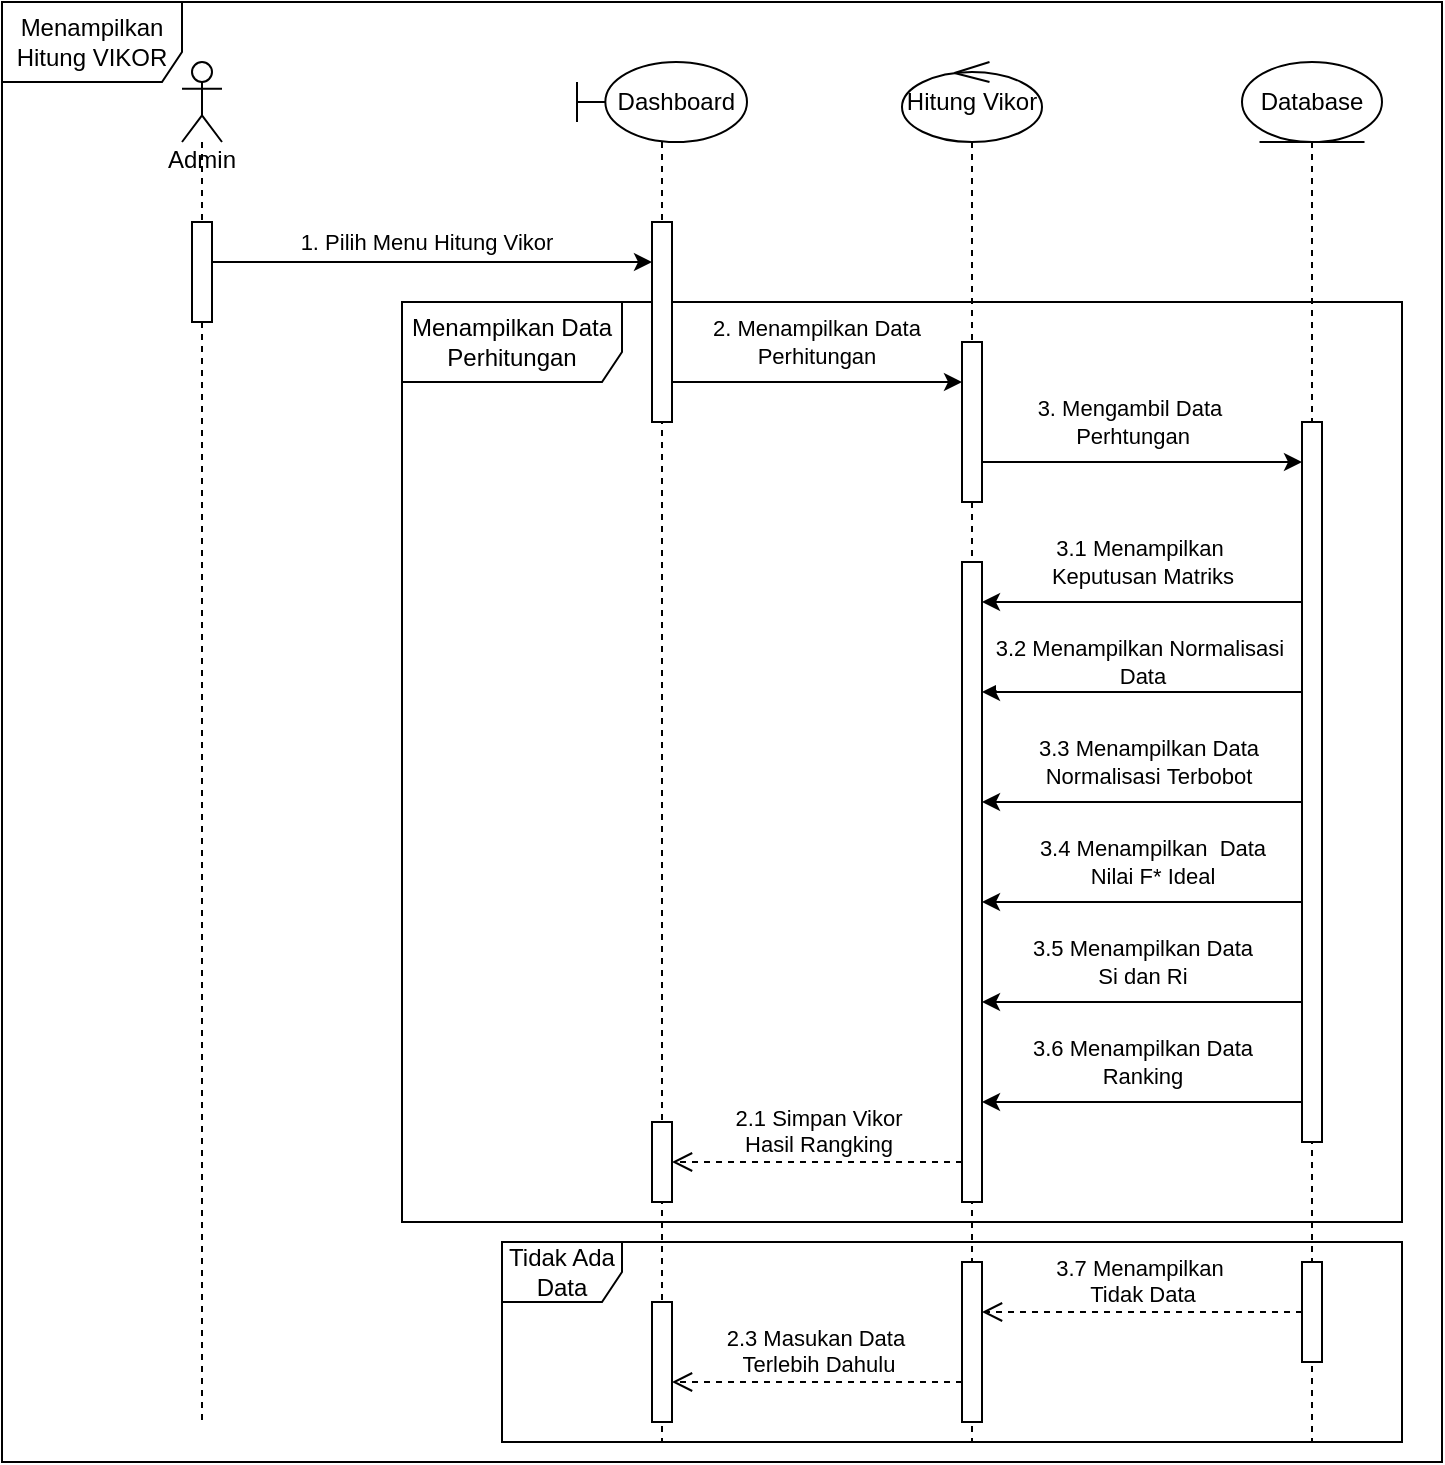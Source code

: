 <mxfile version="26.0.15">
  <diagram name="Page-1" id="wEqP1x_bK8pCpswHZVGv">
    <mxGraphModel dx="613" dy="526" grid="1" gridSize="10" guides="1" tooltips="1" connect="1" arrows="1" fold="1" page="1" pageScale="1" pageWidth="850" pageHeight="1100" math="0" shadow="0">
      <root>
        <mxCell id="0" />
        <mxCell id="1" parent="0" />
        <mxCell id="8sSX-dpU7IBcpqC9Gs8U-1" value="&amp;nbsp; &amp;nbsp; Dashboard" style="shape=umlLifeline;perimeter=lifelinePerimeter;whiteSpace=wrap;html=1;container=1;dropTarget=0;collapsible=0;recursiveResize=0;outlineConnect=0;portConstraint=eastwest;newEdgeStyle={&quot;curved&quot;:0,&quot;rounded&quot;:0};participant=umlBoundary;" parent="1" vertex="1">
          <mxGeometry x="287.5" y="60" width="85" height="690" as="geometry" />
        </mxCell>
        <mxCell id="8sSX-dpU7IBcpqC9Gs8U-2" value="Hitung Vikor" style="shape=umlLifeline;perimeter=lifelinePerimeter;whiteSpace=wrap;html=1;container=1;dropTarget=0;collapsible=0;recursiveResize=0;outlineConnect=0;portConstraint=eastwest;newEdgeStyle={&quot;curved&quot;:0,&quot;rounded&quot;:0};participant=umlControl;" parent="1" vertex="1">
          <mxGeometry x="450" y="60" width="70" height="690" as="geometry" />
        </mxCell>
        <mxCell id="8sSX-dpU7IBcpqC9Gs8U-3" style="edgeStyle=orthogonalEdgeStyle;rounded=0;orthogonalLoop=1;jettySize=auto;html=1;curved=0;" parent="1" source="8sSX-dpU7IBcpqC9Gs8U-6" target="8sSX-dpU7IBcpqC9Gs8U-20" edge="1">
          <mxGeometry relative="1" as="geometry">
            <mxPoint x="110" y="180" as="sourcePoint" />
            <mxPoint x="329.5" y="180" as="targetPoint" />
            <Array as="points">
              <mxPoint x="210" y="160" />
              <mxPoint x="210" y="160" />
            </Array>
          </mxGeometry>
        </mxCell>
        <mxCell id="8sSX-dpU7IBcpqC9Gs8U-4" value="1. Pilih Menu Hitung Vikor" style="edgeLabel;html=1;align=center;verticalAlign=middle;resizable=0;points=[];" parent="8sSX-dpU7IBcpqC9Gs8U-3" vertex="1" connectable="0">
          <mxGeometry x="-0.301" y="2" relative="1" as="geometry">
            <mxPoint x="30" y="-8" as="offset" />
          </mxGeometry>
        </mxCell>
        <mxCell id="8sSX-dpU7IBcpqC9Gs8U-5" value="&lt;div&gt;&lt;br&gt;&lt;/div&gt;&lt;div&gt;&lt;br&gt;&lt;/div&gt;&lt;div&gt;&lt;br&gt;&lt;/div&gt;&lt;div&gt;&lt;span style=&quot;background-color: transparent; color: light-dark(rgb(0, 0, 0), rgb(255, 255, 255));&quot;&gt;&lt;br&gt;&lt;/span&gt;&lt;/div&gt;&lt;div&gt;&lt;span style=&quot;background-color: transparent; color: light-dark(rgb(0, 0, 0), rgb(255, 255, 255));&quot;&gt;Admin&lt;/span&gt;&lt;/div&gt;" style="shape=umlLifeline;perimeter=lifelinePerimeter;whiteSpace=wrap;html=1;container=1;dropTarget=0;collapsible=0;recursiveResize=0;outlineConnect=0;portConstraint=eastwest;newEdgeStyle={&quot;curved&quot;:0,&quot;rounded&quot;:0};participant=umlActor;" parent="1" vertex="1">
          <mxGeometry x="90" y="60" width="20" height="680" as="geometry" />
        </mxCell>
        <mxCell id="8sSX-dpU7IBcpqC9Gs8U-6" value="" style="html=1;points=[[0,0,0,0,5],[0,1,0,0,-5],[1,0,0,0,5],[1,1,0,0,-5]];perimeter=orthogonalPerimeter;outlineConnect=0;targetShapes=umlLifeline;portConstraint=eastwest;newEdgeStyle={&quot;curved&quot;:0,&quot;rounded&quot;:0};" parent="8sSX-dpU7IBcpqC9Gs8U-5" vertex="1">
          <mxGeometry x="5" y="80" width="10" height="50" as="geometry" />
        </mxCell>
        <mxCell id="8sSX-dpU7IBcpqC9Gs8U-7" style="edgeStyle=orthogonalEdgeStyle;rounded=0;orthogonalLoop=1;jettySize=auto;html=1;curved=0;" parent="1" target="8sSX-dpU7IBcpqC9Gs8U-12" edge="1">
          <mxGeometry relative="1" as="geometry">
            <Array as="points">
              <mxPoint x="570" y="260" />
              <mxPoint x="570" y="260" />
            </Array>
            <mxPoint x="484.5" y="260" as="sourcePoint" />
          </mxGeometry>
        </mxCell>
        <mxCell id="8sSX-dpU7IBcpqC9Gs8U-8" value="3. Mengambil Data&amp;nbsp;&lt;div&gt;Perhtungan&lt;/div&gt;" style="edgeLabel;html=1;align=center;verticalAlign=middle;resizable=0;points=[];" parent="8sSX-dpU7IBcpqC9Gs8U-7" vertex="1" connectable="0">
          <mxGeometry x="-0.03" relative="1" as="geometry">
            <mxPoint y="-20" as="offset" />
          </mxGeometry>
        </mxCell>
        <mxCell id="8sSX-dpU7IBcpqC9Gs8U-11" value="Database" style="shape=umlLifeline;perimeter=lifelinePerimeter;whiteSpace=wrap;html=1;container=1;dropTarget=0;collapsible=0;recursiveResize=0;outlineConnect=0;portConstraint=eastwest;newEdgeStyle={&quot;curved&quot;:0,&quot;rounded&quot;:0};participant=umlEntity;" parent="1" vertex="1">
          <mxGeometry x="620" y="60" width="70" height="690" as="geometry" />
        </mxCell>
        <mxCell id="8sSX-dpU7IBcpqC9Gs8U-12" value="" style="html=1;points=[[0,0,0,0,5],[0,1,0,0,-5],[1,0,0,0,5],[1,1,0,0,-5]];perimeter=orthogonalPerimeter;outlineConnect=0;targetShapes=umlLifeline;portConstraint=eastwest;newEdgeStyle={&quot;curved&quot;:0,&quot;rounded&quot;:0};" parent="8sSX-dpU7IBcpqC9Gs8U-11" vertex="1">
          <mxGeometry x="30" y="180" width="10" height="360" as="geometry" />
        </mxCell>
        <mxCell id="8sSX-dpU7IBcpqC9Gs8U-43" value="" style="html=1;points=[[0,0,0,0,5],[0,1,0,0,-5],[1,0,0,0,5],[1,1,0,0,-5]];perimeter=orthogonalPerimeter;outlineConnect=0;targetShapes=umlLifeline;portConstraint=eastwest;newEdgeStyle={&quot;curved&quot;:0,&quot;rounded&quot;:0};" parent="8sSX-dpU7IBcpqC9Gs8U-11" vertex="1">
          <mxGeometry x="30" y="600" width="10" height="50" as="geometry" />
        </mxCell>
        <mxCell id="8sSX-dpU7IBcpqC9Gs8U-13" style="edgeStyle=orthogonalEdgeStyle;rounded=0;orthogonalLoop=1;jettySize=auto;html=1;curved=0;" parent="1" source="8sSX-dpU7IBcpqC9Gs8U-20" target="8sSX-dpU7IBcpqC9Gs8U-21" edge="1">
          <mxGeometry relative="1" as="geometry">
            <mxPoint x="484" y="220" as="targetPoint" />
            <Array as="points">
              <mxPoint x="380" y="220" />
              <mxPoint x="380" y="220" />
            </Array>
          </mxGeometry>
        </mxCell>
        <mxCell id="8sSX-dpU7IBcpqC9Gs8U-14" value="2. Menampilkan Data&lt;div&gt;Perhitungan&lt;/div&gt;" style="edgeLabel;html=1;align=center;verticalAlign=middle;resizable=0;points=[];" parent="8sSX-dpU7IBcpqC9Gs8U-13" vertex="1" connectable="0">
          <mxGeometry x="-0.009" y="1" relative="1" as="geometry">
            <mxPoint y="-19" as="offset" />
          </mxGeometry>
        </mxCell>
        <mxCell id="8sSX-dpU7IBcpqC9Gs8U-17" value="Menampilkan Data Perhitungan" style="shape=umlFrame;whiteSpace=wrap;html=1;pointerEvents=0;width=110;height=40;" parent="1" vertex="1">
          <mxGeometry x="200" y="180" width="500" height="460" as="geometry" />
        </mxCell>
        <mxCell id="8sSX-dpU7IBcpqC9Gs8U-18" value="Tidak Ada Data" style="shape=umlFrame;whiteSpace=wrap;html=1;pointerEvents=0;" parent="1" vertex="1">
          <mxGeometry x="250" y="650" width="450" height="100" as="geometry" />
        </mxCell>
        <mxCell id="8sSX-dpU7IBcpqC9Gs8U-19" value="Menampilkan&lt;div&gt;Hitung VIKOR&lt;/div&gt;" style="shape=umlFrame;whiteSpace=wrap;html=1;pointerEvents=0;width=90;height=40;" parent="1" vertex="1">
          <mxGeometry y="30" width="720" height="730" as="geometry" />
        </mxCell>
        <mxCell id="8sSX-dpU7IBcpqC9Gs8U-20" value="" style="html=1;points=[[0,0,0,0,5],[0,1,0,0,-5],[1,0,0,0,5],[1,1,0,0,-5]];perimeter=orthogonalPerimeter;outlineConnect=0;targetShapes=umlLifeline;portConstraint=eastwest;newEdgeStyle={&quot;curved&quot;:0,&quot;rounded&quot;:0};" parent="1" vertex="1">
          <mxGeometry x="325" y="140" width="10" height="100" as="geometry" />
        </mxCell>
        <mxCell id="8sSX-dpU7IBcpqC9Gs8U-21" value="" style="html=1;points=[[0,0,0,0,5],[0,1,0,0,-5],[1,0,0,0,5],[1,1,0,0,-5]];perimeter=orthogonalPerimeter;outlineConnect=0;targetShapes=umlLifeline;portConstraint=eastwest;newEdgeStyle={&quot;curved&quot;:0,&quot;rounded&quot;:0};" parent="1" vertex="1">
          <mxGeometry x="480" y="200" width="10" height="80" as="geometry" />
        </mxCell>
        <mxCell id="8sSX-dpU7IBcpqC9Gs8U-26" value="" style="html=1;points=[[0,0,0,0,5],[0,1,0,0,-5],[1,0,0,0,5],[1,1,0,0,-5]];perimeter=orthogonalPerimeter;outlineConnect=0;targetShapes=umlLifeline;portConstraint=eastwest;newEdgeStyle={&quot;curved&quot;:0,&quot;rounded&quot;:0};" parent="1" vertex="1">
          <mxGeometry x="480" y="310" width="10" height="320" as="geometry" />
        </mxCell>
        <mxCell id="8sSX-dpU7IBcpqC9Gs8U-27" style="edgeStyle=orthogonalEdgeStyle;rounded=0;orthogonalLoop=1;jettySize=auto;html=1;curved=0;" parent="1" source="8sSX-dpU7IBcpqC9Gs8U-12" target="8sSX-dpU7IBcpqC9Gs8U-26" edge="1">
          <mxGeometry relative="1" as="geometry">
            <Array as="points">
              <mxPoint x="570" y="330" />
              <mxPoint x="570" y="330" />
            </Array>
          </mxGeometry>
        </mxCell>
        <mxCell id="8sSX-dpU7IBcpqC9Gs8U-28" value="3.1 Menampilkan&amp;nbsp;&lt;div&gt;Keputusan Matriks&lt;/div&gt;" style="edgeLabel;html=1;align=center;verticalAlign=middle;resizable=0;points=[];" parent="8sSX-dpU7IBcpqC9Gs8U-27" vertex="1" connectable="0">
          <mxGeometry x="0.175" y="1" relative="1" as="geometry">
            <mxPoint x="14" y="-21" as="offset" />
          </mxGeometry>
        </mxCell>
        <mxCell id="8sSX-dpU7IBcpqC9Gs8U-29" style="edgeStyle=orthogonalEdgeStyle;rounded=0;orthogonalLoop=1;jettySize=auto;html=1;curved=0;" parent="1" source="8sSX-dpU7IBcpqC9Gs8U-12" target="8sSX-dpU7IBcpqC9Gs8U-26" edge="1">
          <mxGeometry relative="1" as="geometry">
            <Array as="points">
              <mxPoint x="610" y="375" />
              <mxPoint x="610" y="375" />
            </Array>
          </mxGeometry>
        </mxCell>
        <mxCell id="8sSX-dpU7IBcpqC9Gs8U-30" value="3.2 Menampilkan Normalisasi&amp;nbsp;&lt;div&gt;Data&lt;/div&gt;" style="edgeLabel;html=1;align=center;verticalAlign=middle;resizable=0;points=[];" parent="8sSX-dpU7IBcpqC9Gs8U-29" vertex="1" connectable="0">
          <mxGeometry x="0.087" y="-1" relative="1" as="geometry">
            <mxPoint x="7" y="-14" as="offset" />
          </mxGeometry>
        </mxCell>
        <mxCell id="8sSX-dpU7IBcpqC9Gs8U-31" style="edgeStyle=orthogonalEdgeStyle;rounded=0;orthogonalLoop=1;jettySize=auto;html=1;curved=0;" parent="1" source="8sSX-dpU7IBcpqC9Gs8U-12" target="8sSX-dpU7IBcpqC9Gs8U-26" edge="1">
          <mxGeometry relative="1" as="geometry">
            <Array as="points">
              <mxPoint x="580" y="430" />
              <mxPoint x="580" y="430" />
            </Array>
          </mxGeometry>
        </mxCell>
        <mxCell id="8sSX-dpU7IBcpqC9Gs8U-32" value="3.3 Menampilkan Data&lt;div&gt;Normalisasi&amp;nbsp;&lt;span style=&quot;background-color: light-dark(#ffffff, var(--ge-dark-color, #121212)); color: light-dark(rgb(0, 0, 0), rgb(255, 255, 255));&quot;&gt;Terbobot&lt;/span&gt;&lt;/div&gt;" style="edgeLabel;html=1;align=center;verticalAlign=middle;resizable=0;points=[];" parent="8sSX-dpU7IBcpqC9Gs8U-31" vertex="1" connectable="0">
          <mxGeometry x="-0.037" y="-4" relative="1" as="geometry">
            <mxPoint y="-16" as="offset" />
          </mxGeometry>
        </mxCell>
        <mxCell id="8sSX-dpU7IBcpqC9Gs8U-33" style="edgeStyle=orthogonalEdgeStyle;rounded=0;orthogonalLoop=1;jettySize=auto;html=1;curved=0;" parent="1" source="8sSX-dpU7IBcpqC9Gs8U-12" target="8sSX-dpU7IBcpqC9Gs8U-26" edge="1">
          <mxGeometry relative="1" as="geometry">
            <Array as="points">
              <mxPoint x="580" y="480" />
              <mxPoint x="580" y="480" />
            </Array>
          </mxGeometry>
        </mxCell>
        <mxCell id="8sSX-dpU7IBcpqC9Gs8U-34" value="3.4 Menampilkan&amp;nbsp; Data&lt;div&gt;Nilai F*&amp;nbsp;&lt;span style=&quot;background-color: light-dark(#ffffff, var(--ge-dark-color, #121212)); color: light-dark(rgb(0, 0, 0), rgb(255, 255, 255));&quot;&gt;Ideal&lt;/span&gt;&lt;/div&gt;" style="edgeLabel;html=1;align=center;verticalAlign=middle;resizable=0;points=[];" parent="8sSX-dpU7IBcpqC9Gs8U-33" vertex="1" connectable="0">
          <mxGeometry x="-0.062" relative="1" as="geometry">
            <mxPoint y="-20" as="offset" />
          </mxGeometry>
        </mxCell>
        <mxCell id="8sSX-dpU7IBcpqC9Gs8U-35" style="edgeStyle=orthogonalEdgeStyle;rounded=0;orthogonalLoop=1;jettySize=auto;html=1;curved=0;" parent="1" source="8sSX-dpU7IBcpqC9Gs8U-12" target="8sSX-dpU7IBcpqC9Gs8U-26" edge="1">
          <mxGeometry relative="1" as="geometry">
            <Array as="points">
              <mxPoint x="570" y="530" />
              <mxPoint x="570" y="530" />
            </Array>
          </mxGeometry>
        </mxCell>
        <mxCell id="8sSX-dpU7IBcpqC9Gs8U-36" value="3.5 Menampilkan Data&lt;div&gt;Si dan Ri&lt;/div&gt;" style="edgeLabel;html=1;align=center;verticalAlign=middle;resizable=0;points=[];" parent="8sSX-dpU7IBcpqC9Gs8U-35" vertex="1" connectable="0">
          <mxGeometry x="0.025" y="-4" relative="1" as="geometry">
            <mxPoint x="2" y="-16" as="offset" />
          </mxGeometry>
        </mxCell>
        <mxCell id="8sSX-dpU7IBcpqC9Gs8U-38" style="edgeStyle=orthogonalEdgeStyle;rounded=0;orthogonalLoop=1;jettySize=auto;html=1;curved=0;" parent="1" source="8sSX-dpU7IBcpqC9Gs8U-12" target="8sSX-dpU7IBcpqC9Gs8U-26" edge="1">
          <mxGeometry relative="1" as="geometry">
            <Array as="points">
              <mxPoint x="560" y="580" />
              <mxPoint x="560" y="580" />
            </Array>
          </mxGeometry>
        </mxCell>
        <mxCell id="8sSX-dpU7IBcpqC9Gs8U-39" value="3.6 Menampilkan Data&lt;div&gt;Ranking&lt;/div&gt;" style="edgeLabel;html=1;align=center;verticalAlign=middle;resizable=0;points=[];" parent="8sSX-dpU7IBcpqC9Gs8U-38" vertex="1" connectable="0">
          <mxGeometry x="0.075" relative="1" as="geometry">
            <mxPoint x="6" y="-20" as="offset" />
          </mxGeometry>
        </mxCell>
        <mxCell id="8sSX-dpU7IBcpqC9Gs8U-40" value="" style="html=1;points=[[0,0,0,0,5],[0,1,0,0,-5],[1,0,0,0,5],[1,1,0,0,-5]];perimeter=orthogonalPerimeter;outlineConnect=0;targetShapes=umlLifeline;portConstraint=eastwest;newEdgeStyle={&quot;curved&quot;:0,&quot;rounded&quot;:0};" parent="1" vertex="1">
          <mxGeometry x="325" y="590" width="10" height="40" as="geometry" />
        </mxCell>
        <mxCell id="8sSX-dpU7IBcpqC9Gs8U-47" value="" style="html=1;points=[[0,0,0,0,5],[0,1,0,0,-5],[1,0,0,0,5],[1,1,0,0,-5]];perimeter=orthogonalPerimeter;outlineConnect=0;targetShapes=umlLifeline;portConstraint=eastwest;newEdgeStyle={&quot;curved&quot;:0,&quot;rounded&quot;:0};" parent="1" vertex="1">
          <mxGeometry x="480" y="660" width="10" height="80" as="geometry" />
        </mxCell>
        <mxCell id="8sSX-dpU7IBcpqC9Gs8U-48" value="" style="html=1;points=[[0,0,0,0,5],[0,1,0,0,-5],[1,0,0,0,5],[1,1,0,0,-5]];perimeter=orthogonalPerimeter;outlineConnect=0;targetShapes=umlLifeline;portConstraint=eastwest;newEdgeStyle={&quot;curved&quot;:0,&quot;rounded&quot;:0};" parent="1" vertex="1">
          <mxGeometry x="325" y="680" width="10" height="60" as="geometry" />
        </mxCell>
        <mxCell id="63Bgm_8eTvvaQb5X-YNW-1" value="3.7 Menampilkan&amp;nbsp;&lt;div&gt;Tidak Data&lt;/div&gt;" style="html=1;verticalAlign=bottom;endArrow=open;dashed=1;endSize=8;curved=0;rounded=0;" edge="1" parent="1" source="8sSX-dpU7IBcpqC9Gs8U-43" target="8sSX-dpU7IBcpqC9Gs8U-47">
          <mxGeometry relative="1" as="geometry">
            <mxPoint x="600" y="699.5" as="sourcePoint" />
            <mxPoint x="520" y="699.5" as="targetPoint" />
          </mxGeometry>
        </mxCell>
        <mxCell id="63Bgm_8eTvvaQb5X-YNW-2" value="2.3 Masukan Data&amp;nbsp;&lt;div&gt;Terlebih Dahulu&lt;/div&gt;" style="html=1;verticalAlign=bottom;endArrow=open;dashed=1;endSize=8;curved=0;rounded=0;" edge="1" parent="1" source="8sSX-dpU7IBcpqC9Gs8U-47" target="8sSX-dpU7IBcpqC9Gs8U-48">
          <mxGeometry relative="1" as="geometry">
            <mxPoint x="415" y="699.5" as="sourcePoint" />
            <mxPoint x="335" y="699.5" as="targetPoint" />
            <Array as="points">
              <mxPoint x="410" y="720" />
            </Array>
          </mxGeometry>
        </mxCell>
        <mxCell id="63Bgm_8eTvvaQb5X-YNW-3" value="2.1 Simpan Vikor&lt;div&gt;Hasil Rangking&lt;/div&gt;" style="html=1;verticalAlign=bottom;endArrow=open;dashed=1;endSize=8;curved=0;rounded=0;" edge="1" parent="1" source="8sSX-dpU7IBcpqC9Gs8U-26" target="8sSX-dpU7IBcpqC9Gs8U-40">
          <mxGeometry relative="1" as="geometry">
            <mxPoint x="430" y="609.5" as="sourcePoint" />
            <mxPoint x="350" y="609.5" as="targetPoint" />
            <Array as="points">
              <mxPoint x="410" y="610" />
            </Array>
          </mxGeometry>
        </mxCell>
      </root>
    </mxGraphModel>
  </diagram>
</mxfile>
